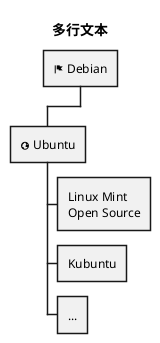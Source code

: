 @startwbs
title 多行文本
'您可以使用 :和 ;拥有多行框，
* <&flag> Debian
** <&globe> Ubuntu
***:Linux Mint
Open Source;

*** Kubuntu
*** ...
@endwbs
